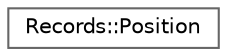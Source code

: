 digraph "Графічна ієрархія класів"
{
 // LATEX_PDF_SIZE
  bgcolor="transparent";
  edge [fontname=Helvetica,fontsize=10,labelfontname=Helvetica,labelfontsize=10];
  node [fontname=Helvetica,fontsize=10,shape=box,height=0.2,width=0.4];
  rankdir="LR";
  Node0 [id="Node000000",label="Records::Position",height=0.2,width=0.4,color="grey40", fillcolor="white", style="filled",URL="$class_records_1_1_position.html",tooltip="Клас, що представляє посаду в організації."];
}
